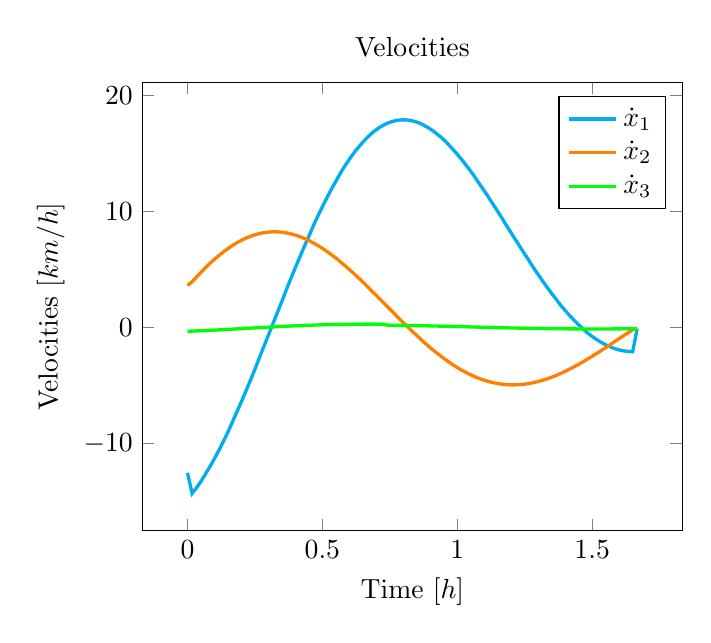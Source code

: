 \begin{tikzpicture}[]
\begin{axis}[legend pos = {north east}, ylabel = {Velocities $[km/h]$}, title = {Velocities}, xlabel = {Time $[h]$}]\addplot+ [no marks, cyan, very thick]coordinates {
(0.0, -12.519)
(0.017, -14.29)
(0.034, -13.778)
(0.051, -13.215)
(0.067, -12.602)
(0.084, -11.944)
(0.101, -11.241)
(0.118, -10.496)
(0.135, -9.714)
(0.152, -8.896)
(0.168, -8.045)
(0.185, -7.166)
(0.202, -6.26)
(0.219, -5.332)
(0.236, -4.384)
(0.253, -3.421)
(0.269, -2.445)
(0.286, -1.461)
(0.303, -0.471)
(0.32, 0.521)
(0.337, 1.512)
(0.354, 2.498)
(0.37, 3.476)
(0.387, 4.443)
(0.404, 5.395)
(0.421, 6.33)
(0.438, 7.244)
(0.455, 8.135)
(0.471, 8.999)
(0.488, 9.835)
(0.505, 10.639)
(0.522, 11.41)
(0.539, 12.145)
(0.556, 12.842)
(0.572, 13.499)
(0.589, 14.114)
(0.606, 14.687)
(0.623, 15.215)
(0.64, 15.697)
(0.657, 16.133)
(0.673, 16.521)
(0.69, 16.861)
(0.707, 17.153)
(0.724, 17.396)
(0.741, 17.59)
(0.758, 17.735)
(0.774, 17.832)
(0.791, 17.881)
(0.808, 17.882)
(0.825, 17.837)
(0.842, 17.746)
(0.859, 17.611)
(0.875, 17.432)
(0.892, 17.211)
(0.909, 16.951)
(0.926, 16.651)
(0.943, 16.315)
(0.96, 15.943)
(0.976, 15.539)
(0.993, 15.104)
(1.01, 14.64)
(1.027, 14.15)
(1.044, 13.635)
(1.061, 13.099)
(1.077, 12.543)
(1.094, 11.971)
(1.111, 11.384)
(1.128, 10.785)
(1.145, 10.177)
(1.162, 9.562)
(1.178, 8.943)
(1.195, 8.321)
(1.212, 7.7)
(1.229, 7.082)
(1.246, 6.469)
(1.263, 5.864)
(1.279, 5.269)
(1.296, 4.685)
(1.313, 4.115)
(1.33, 3.561)
(1.347, 3.025)
(1.364, 2.509)
(1.38, 2.014)
(1.397, 1.542)
(1.414, 1.094)
(1.431, 0.672)
(1.448, 0.277)
(1.465, -0.091)
(1.481, -0.429)
(1.498, -0.737)
(1.515, -1.014)
(1.532, -1.26)
(1.549, -1.475)
(1.566, -1.657)
(1.582, -1.807)
(1.599, -1.925)
(1.616, -2.01)
(1.633, -2.063)
(1.65, -2.084)
(1.667, -0.099)
};
\addlegendentry{$\dot{x}_1$}
\addplot+ [no marks, orange, very thick]coordinates {
(0.0, 3.626)
(0.017, 3.932)
(0.034, 4.361)
(0.051, 4.774)
(0.067, 5.169)
(0.084, 5.545)
(0.101, 5.899)
(0.118, 6.232)
(0.135, 6.542)
(0.152, 6.829)
(0.168, 7.09)
(0.185, 7.326)
(0.202, 7.536)
(0.219, 7.719)
(0.236, 7.875)
(0.253, 8.004)
(0.269, 8.105)
(0.286, 8.178)
(0.303, 8.224)
(0.32, 8.242)
(0.337, 8.232)
(0.354, 8.196)
(0.37, 8.132)
(0.387, 8.042)
(0.404, 7.927)
(0.421, 7.787)
(0.438, 7.622)
(0.455, 7.434)
(0.471, 7.224)
(0.488, 6.992)
(0.505, 6.74)
(0.522, 6.468)
(0.539, 6.179)
(0.556, 5.873)
(0.572, 5.552)
(0.589, 5.216)
(0.606, 4.868)
(0.623, 4.509)
(0.64, 4.14)
(0.657, 3.762)
(0.673, 3.378)
(0.69, 2.988)
(0.707, 2.594)
(0.724, 2.198)
(0.741, 1.801)
(0.758, 1.405)
(0.774, 1.01)
(0.791, 0.619)
(0.808, 0.233)
(0.825, -0.147)
(0.842, -0.52)
(0.859, -0.884)
(0.875, -1.239)
(0.892, -1.582)
(0.909, -1.913)
(0.926, -2.23)
(0.943, -2.534)
(0.96, -2.822)
(0.976, -3.094)
(0.993, -3.35)
(1.01, -3.588)
(1.027, -3.809)
(1.044, -4.01)
(1.061, -4.193)
(1.077, -4.356)
(1.094, -4.499)
(1.111, -4.622)
(1.128, -4.726)
(1.145, -4.809)
(1.162, -4.871)
(1.178, -4.914)
(1.195, -4.937)
(1.212, -4.94)
(1.229, -4.924)
(1.246, -4.888)
(1.263, -4.834)
(1.279, -4.762)
(1.296, -4.673)
(1.313, -4.566)
(1.33, -4.444)
(1.347, -4.305)
(1.364, -4.152)
(1.38, -3.985)
(1.397, -3.806)
(1.414, -3.613)
(1.431, -3.41)
(1.448, -3.196)
(1.465, -2.973)
(1.481, -2.742)
(1.498, -2.503)
(1.515, -2.258)
(1.532, -2.008)
(1.549, -1.753)
(1.566, -1.495)
(1.582, -1.235)
(1.599, -0.973)
(1.616, -0.711)
(1.633, -0.45)
(1.65, -0.19)
(1.667, -0.056)
};
\addlegendentry{$\dot{x}_2$}
\addplot+ [no marks, green, very thick]coordinates {
(0.0, -0.325)
(0.017, -0.31)
(0.034, -0.294)
(0.051, -0.277)
(0.067, -0.26)
(0.084, -0.241)
(0.101, -0.222)
(0.118, -0.202)
(0.135, -0.181)
(0.152, -0.16)
(0.168, -0.139)
(0.185, -0.117)
(0.202, -0.095)
(0.219, -0.073)
(0.236, -0.051)
(0.253, -0.029)
(0.269, -0.008)
(0.286, 0.014)
(0.303, 0.035)
(0.32, 0.056)
(0.337, 0.076)
(0.354, 0.096)
(0.37, 0.115)
(0.387, 0.133)
(0.404, 0.151)
(0.421, 0.167)
(0.438, 0.183)
(0.455, 0.198)
(0.471, 0.211)
(0.488, 0.224)
(0.505, 0.236)
(0.522, 0.246)
(0.539, 0.256)
(0.556, 0.264)
(0.572, 0.271)
(0.589, 0.277)
(0.606, 0.282)
(0.623, 0.285)
(0.64, 0.288)
(0.657, 0.289)
(0.673, 0.29)
(0.69, 0.289)
(0.707, 0.287)
(0.724, 0.284)
(0.741, 0.205)
(0.758, 0.201)
(0.774, 0.195)
(0.791, 0.189)
(0.808, 0.183)
(0.825, 0.176)
(0.842, 0.168)
(0.859, 0.16)
(0.875, 0.152)
(0.892, 0.143)
(0.909, 0.134)
(0.926, 0.125)
(0.943, 0.115)
(0.96, 0.106)
(0.976, 0.096)
(0.993, 0.085)
(1.01, 0.075)
(1.027, 0.065)
(1.044, 0.054)
(1.061, 0.044)
(1.077, 0.034)
(1.094, 0.024)
(1.111, 0.013)
(1.128, 0.003)
(1.145, -0.006)
(1.162, -0.016)
(1.178, -0.025)
(1.195, -0.034)
(1.212, -0.043)
(1.229, -0.052)
(1.246, -0.06)
(1.263, -0.068)
(1.279, -0.075)
(1.296, -0.082)
(1.313, -0.088)
(1.33, -0.094)
(1.347, -0.1)
(1.364, -0.105)
(1.38, -0.109)
(1.397, -0.113)
(1.414, -0.116)
(1.431, -0.119)
(1.448, -0.121)
(1.465, -0.123)
(1.481, -0.124)
(1.498, -0.125)
(1.515, -0.125)
(1.532, -0.124)
(1.549, -0.123)
(1.566, -0.121)
(1.582, -0.119)
(1.599, -0.116)
(1.616, -0.113)
(1.633, -0.11)
(1.65, -0.106)
(1.667, -0.102)
};
\addlegendentry{$\dot{x}_3$}
\end{axis}

\end{tikzpicture}
